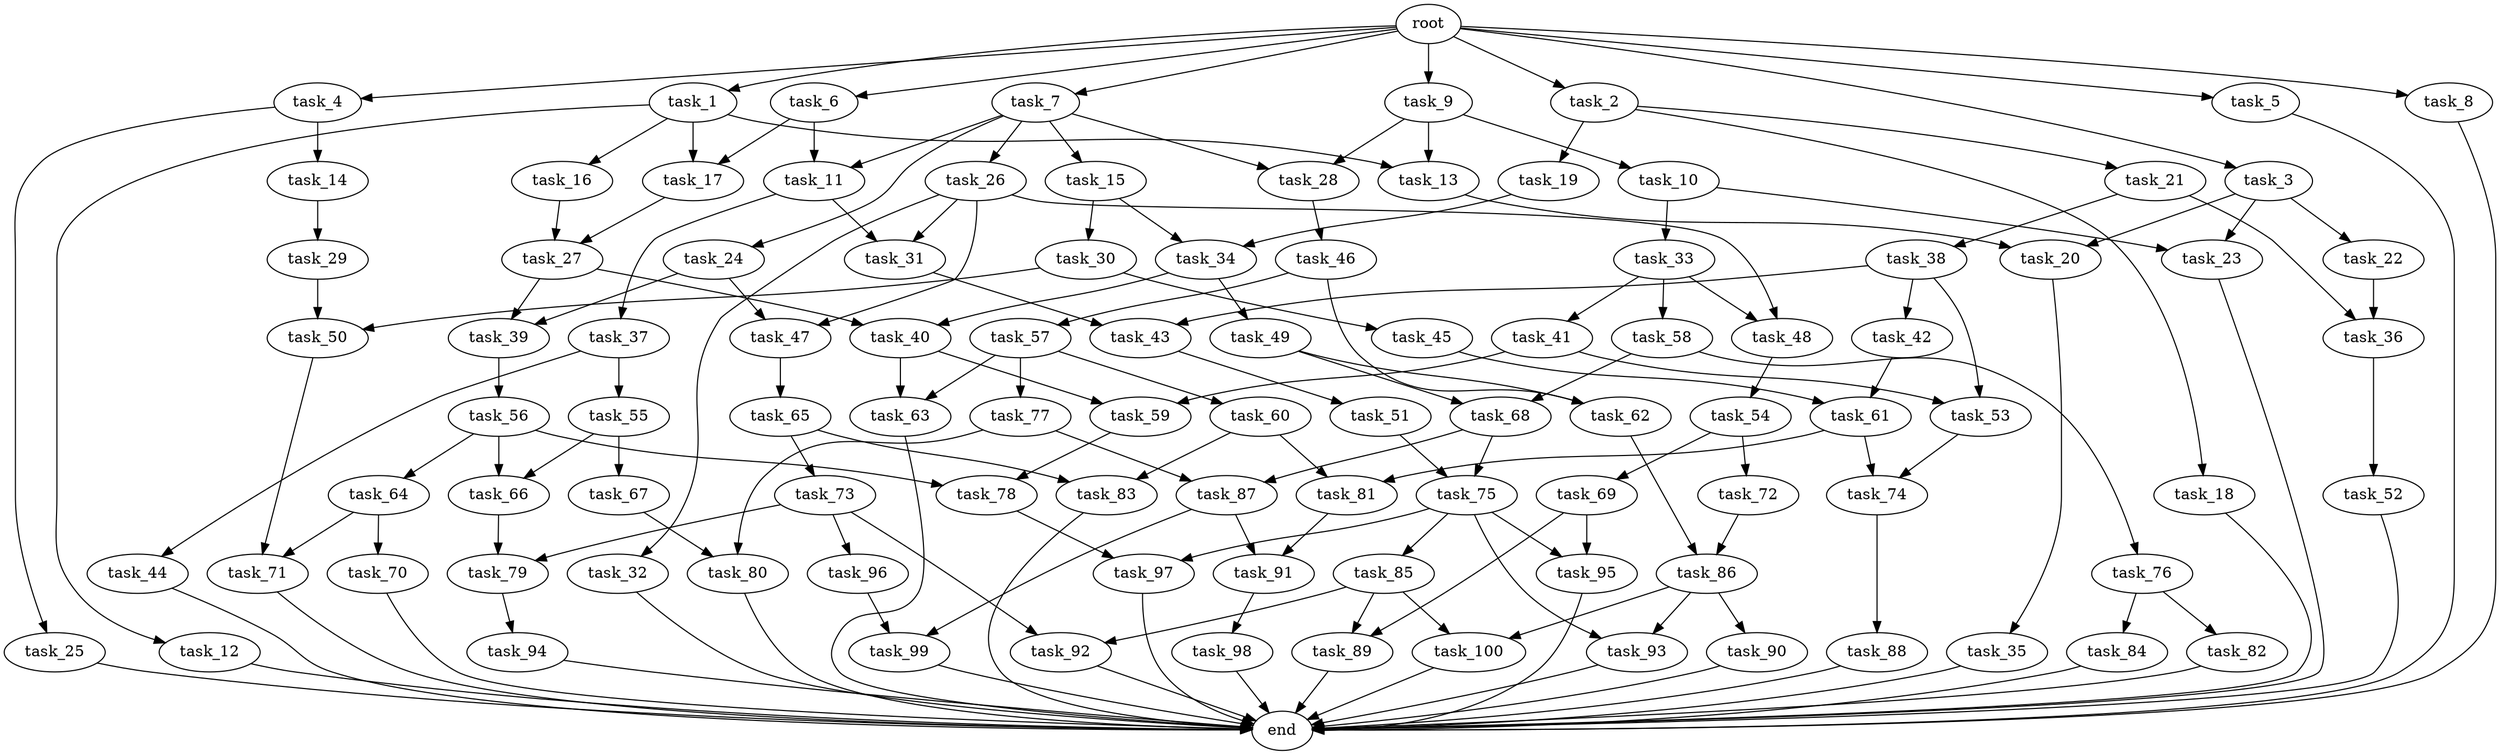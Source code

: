 digraph G {
  task_75 [size="5.525476e+11"];
  task_100 [size="9.639316e+11"];
  task_92 [size="2.214210e+11"];
  task_19 [size="2.531773e+11"];
  task_68 [size="7.134502e+11"];
  task_71 [size="7.000640e+11"];
  task_60 [size="7.247890e+11"];
  task_73 [size="3.893893e+11"];
  task_50 [size="8.055692e+11"];
  task_31 [size="4.724826e+11"];
  task_10 [size="2.491644e+11"];
  task_49 [size="8.158947e+11"];
  task_88 [size="4.529574e+11"];
  task_12 [size="1.092234e+10"];
  task_79 [size="3.915300e+11"];
  task_37 [size="1.768890e+11"];
  task_61 [size="4.224298e+11"];
  task_42 [size="6.154319e+11"];
  task_51 [size="3.326236e+11"];
  root [size="0.000000e+00"];
  task_56 [size="3.317771e+11"];
  task_95 [size="2.897904e+11"];
  task_22 [size="2.460234e+11"];
  task_32 [size="8.221942e+11"];
  task_25 [size="4.633955e+11"];
  task_99 [size="3.762930e+11"];
  task_96 [size="2.249560e+10"];
  task_36 [size="3.221278e+11"];
  task_16 [size="9.123937e+10"];
  task_33 [size="3.345459e+11"];
  task_27 [size="1.742794e+11"];
  task_89 [size="2.846373e+11"];
  end [size="0.000000e+00"];
  task_7 [size="1.474186e+11"];
  task_26 [size="8.856708e+11"];
  task_87 [size="6.482955e+11"];
  task_2 [size="2.737667e+10"];
  task_21 [size="3.418949e+11"];
  task_28 [size="3.050145e+11"];
  task_69 [size="9.323914e+11"];
  task_13 [size="6.430290e+11"];
  task_48 [size="2.764604e+11"];
  task_55 [size="7.758726e+10"];
  task_81 [size="8.867941e+11"];
  task_11 [size="7.798220e+11"];
  task_5 [size="4.672157e+11"];
  task_62 [size="1.864868e+11"];
  task_93 [size="6.297612e+11"];
  task_54 [size="6.740908e+11"];
  task_52 [size="6.948934e+11"];
  task_29 [size="2.407588e+11"];
  task_85 [size="5.887766e+11"];
  task_44 [size="6.554598e+11"];
  task_8 [size="8.215322e+11"];
  task_38 [size="2.438982e+11"];
  task_9 [size="1.132532e+11"];
  task_63 [size="6.863736e+11"];
  task_65 [size="4.400053e+11"];
  task_59 [size="9.876404e+11"];
  task_34 [size="2.524351e+11"];
  task_20 [size="3.985178e+11"];
  task_1 [size="5.136233e+11"];
  task_23 [size="2.124699e+10"];
  task_6 [size="3.422755e+11"];
  task_74 [size="1.155415e+11"];
  task_97 [size="3.867589e+11"];
  task_57 [size="6.237139e+11"];
  task_67 [size="5.666153e+11"];
  task_64 [size="2.214570e+11"];
  task_66 [size="6.724349e+11"];
  task_45 [size="5.773210e+10"];
  task_82 [size="3.505220e+11"];
  task_86 [size="9.083922e+11"];
  task_40 [size="3.284776e+11"];
  task_84 [size="4.942975e+11"];
  task_17 [size="6.315814e+11"];
  task_15 [size="6.718515e+11"];
  task_43 [size="3.265102e+11"];
  task_53 [size="7.966942e+11"];
  task_4 [size="7.362648e+11"];
  task_76 [size="3.124852e+11"];
  task_77 [size="1.707901e+11"];
  task_30 [size="6.616417e+11"];
  task_72 [size="7.228769e+11"];
  task_94 [size="8.347232e+11"];
  task_80 [size="6.883621e+11"];
  task_46 [size="2.402529e+10"];
  task_90 [size="8.603373e+11"];
  task_39 [size="5.223138e+11"];
  task_14 [size="8.777336e+11"];
  task_18 [size="1.113360e+10"];
  task_3 [size="6.545615e+11"];
  task_24 [size="3.482647e+11"];
  task_98 [size="9.433048e+10"];
  task_35 [size="9.960769e+11"];
  task_58 [size="4.406450e+11"];
  task_78 [size="9.609030e+11"];
  task_47 [size="4.451157e+11"];
  task_83 [size="8.212335e+11"];
  task_70 [size="5.047193e+11"];
  task_91 [size="7.483337e+10"];
  task_41 [size="5.614598e+11"];

  task_75 -> task_85 [size="5.887766e+08"];
  task_75 -> task_93 [size="3.148806e+08"];
  task_75 -> task_95 [size="1.448952e+08"];
  task_75 -> task_97 [size="1.933794e+08"];
  task_100 -> end [size="1.000000e-12"];
  task_92 -> end [size="1.000000e-12"];
  task_19 -> task_34 [size="1.262176e+08"];
  task_68 -> task_75 [size="2.762738e+08"];
  task_68 -> task_87 [size="3.241478e+08"];
  task_71 -> end [size="1.000000e-12"];
  task_60 -> task_81 [size="4.433970e+08"];
  task_60 -> task_83 [size="4.106167e+08"];
  task_73 -> task_92 [size="1.107105e+08"];
  task_73 -> task_79 [size="1.957650e+08"];
  task_73 -> task_96 [size="2.249560e+07"];
  task_50 -> task_71 [size="3.500320e+08"];
  task_31 -> task_43 [size="1.632551e+08"];
  task_10 -> task_23 [size="1.062350e+07"];
  task_10 -> task_33 [size="3.345459e+08"];
  task_49 -> task_68 [size="3.567251e+08"];
  task_49 -> task_62 [size="9.324341e+07"];
  task_88 -> end [size="1.000000e-12"];
  task_12 -> end [size="1.000000e-12"];
  task_79 -> task_94 [size="8.347232e+08"];
  task_37 -> task_44 [size="6.554598e+08"];
  task_37 -> task_55 [size="7.758726e+07"];
  task_61 -> task_81 [size="4.433970e+08"];
  task_61 -> task_74 [size="5.777075e+07"];
  task_42 -> task_61 [size="2.112149e+08"];
  task_51 -> task_75 [size="2.762738e+08"];
  root -> task_4 [size="1.000000e-12"];
  root -> task_7 [size="1.000000e-12"];
  root -> task_9 [size="1.000000e-12"];
  root -> task_1 [size="1.000000e-12"];
  root -> task_5 [size="1.000000e-12"];
  root -> task_2 [size="1.000000e-12"];
  root -> task_3 [size="1.000000e-12"];
  root -> task_6 [size="1.000000e-12"];
  root -> task_8 [size="1.000000e-12"];
  task_56 -> task_66 [size="3.362174e+08"];
  task_56 -> task_78 [size="4.804515e+08"];
  task_56 -> task_64 [size="2.214570e+08"];
  task_95 -> end [size="1.000000e-12"];
  task_22 -> task_36 [size="1.610639e+08"];
  task_32 -> end [size="1.000000e-12"];
  task_25 -> end [size="1.000000e-12"];
  task_99 -> end [size="1.000000e-12"];
  task_96 -> task_99 [size="1.881465e+08"];
  task_36 -> task_52 [size="6.948934e+08"];
  task_16 -> task_27 [size="8.713971e+07"];
  task_33 -> task_48 [size="1.382302e+08"];
  task_33 -> task_41 [size="5.614598e+08"];
  task_33 -> task_58 [size="4.406450e+08"];
  task_27 -> task_39 [size="2.611569e+08"];
  task_27 -> task_40 [size="1.642388e+08"];
  task_89 -> end [size="1.000000e-12"];
  task_7 -> task_24 [size="3.482647e+08"];
  task_7 -> task_15 [size="6.718515e+08"];
  task_7 -> task_26 [size="8.856708e+08"];
  task_7 -> task_28 [size="1.525073e+08"];
  task_7 -> task_11 [size="3.899110e+08"];
  task_26 -> task_31 [size="2.362413e+08"];
  task_26 -> task_48 [size="1.382302e+08"];
  task_26 -> task_47 [size="2.225578e+08"];
  task_26 -> task_32 [size="8.221942e+08"];
  task_87 -> task_91 [size="3.741669e+07"];
  task_87 -> task_99 [size="1.881465e+08"];
  task_2 -> task_21 [size="3.418949e+08"];
  task_2 -> task_19 [size="2.531773e+08"];
  task_2 -> task_18 [size="1.113360e+07"];
  task_21 -> task_36 [size="1.610639e+08"];
  task_21 -> task_38 [size="2.438982e+08"];
  task_28 -> task_46 [size="2.402529e+07"];
  task_69 -> task_89 [size="1.423186e+08"];
  task_69 -> task_95 [size="1.448952e+08"];
  task_13 -> task_20 [size="1.992589e+08"];
  task_48 -> task_54 [size="6.740908e+08"];
  task_55 -> task_66 [size="3.362174e+08"];
  task_55 -> task_67 [size="5.666153e+08"];
  task_81 -> task_91 [size="3.741669e+07"];
  task_11 -> task_31 [size="2.362413e+08"];
  task_11 -> task_37 [size="1.768890e+08"];
  task_5 -> end [size="1.000000e-12"];
  task_62 -> task_86 [size="4.541961e+08"];
  task_93 -> end [size="1.000000e-12"];
  task_54 -> task_69 [size="9.323914e+08"];
  task_54 -> task_72 [size="7.228769e+08"];
  task_52 -> end [size="1.000000e-12"];
  task_29 -> task_50 [size="4.027846e+08"];
  task_85 -> task_92 [size="1.107105e+08"];
  task_85 -> task_89 [size="1.423186e+08"];
  task_85 -> task_100 [size="4.819658e+08"];
  task_44 -> end [size="1.000000e-12"];
  task_8 -> end [size="1.000000e-12"];
  task_38 -> task_42 [size="6.154319e+08"];
  task_38 -> task_43 [size="1.632551e+08"];
  task_38 -> task_53 [size="3.983471e+08"];
  task_9 -> task_13 [size="3.215145e+08"];
  task_9 -> task_28 [size="1.525073e+08"];
  task_9 -> task_10 [size="2.491644e+08"];
  task_63 -> end [size="1.000000e-12"];
  task_65 -> task_83 [size="4.106167e+08"];
  task_65 -> task_73 [size="3.893893e+08"];
  task_59 -> task_78 [size="4.804515e+08"];
  task_34 -> task_49 [size="8.158947e+08"];
  task_34 -> task_40 [size="1.642388e+08"];
  task_20 -> task_35 [size="9.960769e+08"];
  task_1 -> task_12 [size="1.092234e+07"];
  task_1 -> task_13 [size="3.215145e+08"];
  task_1 -> task_16 [size="9.123937e+07"];
  task_1 -> task_17 [size="3.157907e+08"];
  task_23 -> end [size="1.000000e-12"];
  task_6 -> task_17 [size="3.157907e+08"];
  task_6 -> task_11 [size="3.899110e+08"];
  task_74 -> task_88 [size="4.529574e+08"];
  task_97 -> end [size="1.000000e-12"];
  task_57 -> task_77 [size="1.707901e+08"];
  task_57 -> task_60 [size="7.247890e+08"];
  task_57 -> task_63 [size="3.431868e+08"];
  task_67 -> task_80 [size="3.441810e+08"];
  task_64 -> task_70 [size="5.047193e+08"];
  task_64 -> task_71 [size="3.500320e+08"];
  task_66 -> task_79 [size="1.957650e+08"];
  task_45 -> task_61 [size="2.112149e+08"];
  task_82 -> end [size="1.000000e-12"];
  task_86 -> task_93 [size="3.148806e+08"];
  task_86 -> task_90 [size="8.603373e+08"];
  task_86 -> task_100 [size="4.819658e+08"];
  task_40 -> task_59 [size="4.938202e+08"];
  task_40 -> task_63 [size="3.431868e+08"];
  task_84 -> end [size="1.000000e-12"];
  task_17 -> task_27 [size="8.713971e+07"];
  task_15 -> task_34 [size="1.262176e+08"];
  task_15 -> task_30 [size="6.616417e+08"];
  task_43 -> task_51 [size="3.326236e+08"];
  task_53 -> task_74 [size="5.777075e+07"];
  task_4 -> task_25 [size="4.633955e+08"];
  task_4 -> task_14 [size="8.777336e+08"];
  task_76 -> task_82 [size="3.505220e+08"];
  task_76 -> task_84 [size="4.942975e+08"];
  task_77 -> task_80 [size="3.441810e+08"];
  task_77 -> task_87 [size="3.241478e+08"];
  task_30 -> task_45 [size="5.773210e+07"];
  task_30 -> task_50 [size="4.027846e+08"];
  task_72 -> task_86 [size="4.541961e+08"];
  task_94 -> end [size="1.000000e-12"];
  task_80 -> end [size="1.000000e-12"];
  task_46 -> task_57 [size="6.237139e+08"];
  task_46 -> task_62 [size="9.324341e+07"];
  task_90 -> end [size="1.000000e-12"];
  task_39 -> task_56 [size="3.317771e+08"];
  task_14 -> task_29 [size="2.407588e+08"];
  task_18 -> end [size="1.000000e-12"];
  task_3 -> task_22 [size="2.460234e+08"];
  task_3 -> task_20 [size="1.992589e+08"];
  task_3 -> task_23 [size="1.062350e+07"];
  task_24 -> task_39 [size="2.611569e+08"];
  task_24 -> task_47 [size="2.225578e+08"];
  task_98 -> end [size="1.000000e-12"];
  task_35 -> end [size="1.000000e-12"];
  task_58 -> task_68 [size="3.567251e+08"];
  task_58 -> task_76 [size="3.124852e+08"];
  task_78 -> task_97 [size="1.933794e+08"];
  task_47 -> task_65 [size="4.400053e+08"];
  task_83 -> end [size="1.000000e-12"];
  task_70 -> end [size="1.000000e-12"];
  task_91 -> task_98 [size="9.433048e+07"];
  task_41 -> task_53 [size="3.983471e+08"];
  task_41 -> task_59 [size="4.938202e+08"];
}
